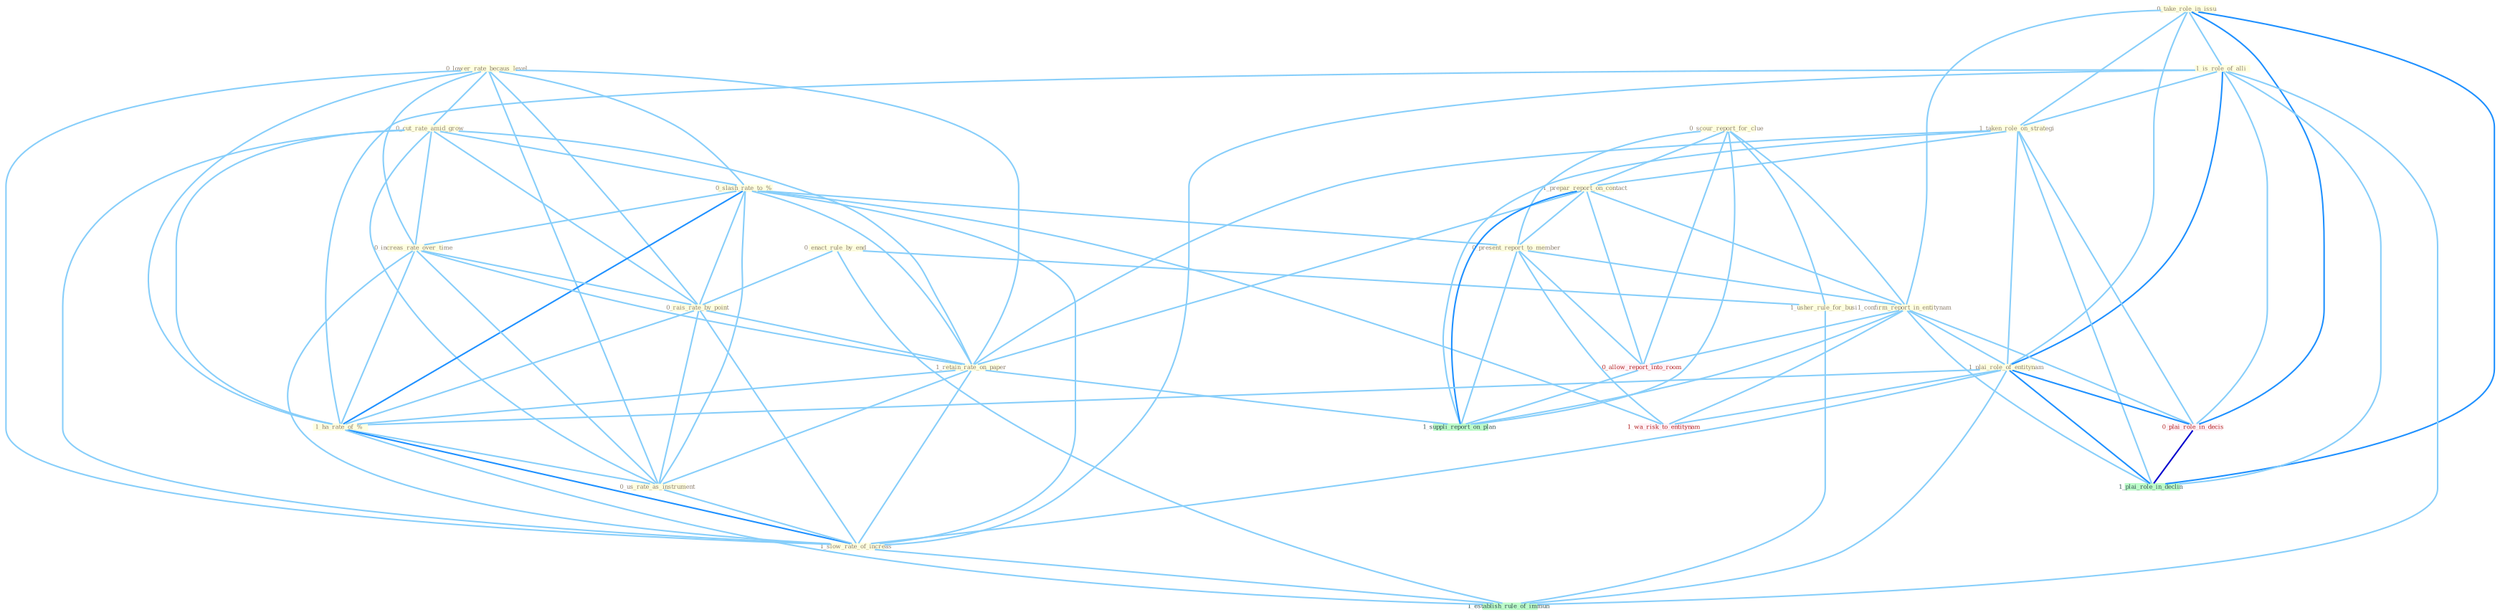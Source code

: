 Graph G{ 
    node
    [shape=polygon,style=filled,width=.5,height=.06,color="#BDFCC9",fixedsize=true,fontsize=4,
    fontcolor="#2f4f4f"];
    {node
    [color="#ffffe0", fontcolor="#8b7d6b"] "0_enact_rule_by_end " "0_lower_rate_becaus_level " "0_cut_rate_amid_grow " "0_slash_rate_to_% " "0_scour_report_for_clue " "0_take_role_in_issu " "1_is_role_of_alli " "1_usher_rule_for_busi " "1_taken_role_on_strategi " "1_prepar_report_on_contact " "0_increas_rate_over_time " "0_present_report_to_member " "0_rais_rate_by_point " "1_confirm_report_in_entitynam " "1_plai_role_of_entitynam " "1_retain_rate_on_paper " "1_ha_rate_of_% " "0_us_rate_as_instrument " "1_slow_rate_of_increas "}
{node [color="#fff0f5", fontcolor="#b22222"] "1_wa_risk_to_entitynam " "0_plai_role_in_decis " "0_allow_report_into_room "}
edge [color="#B0E2FF"];

	"0_enact_rule_by_end " -- "1_usher_rule_for_busi " [w="1", color="#87cefa" ];
	"0_enact_rule_by_end " -- "0_rais_rate_by_point " [w="1", color="#87cefa" ];
	"0_enact_rule_by_end " -- "1_establish_rule_of_immun " [w="1", color="#87cefa" ];
	"0_lower_rate_becaus_level " -- "0_cut_rate_amid_grow " [w="1", color="#87cefa" ];
	"0_lower_rate_becaus_level " -- "0_slash_rate_to_% " [w="1", color="#87cefa" ];
	"0_lower_rate_becaus_level " -- "0_increas_rate_over_time " [w="1", color="#87cefa" ];
	"0_lower_rate_becaus_level " -- "0_rais_rate_by_point " [w="1", color="#87cefa" ];
	"0_lower_rate_becaus_level " -- "1_retain_rate_on_paper " [w="1", color="#87cefa" ];
	"0_lower_rate_becaus_level " -- "1_ha_rate_of_% " [w="1", color="#87cefa" ];
	"0_lower_rate_becaus_level " -- "0_us_rate_as_instrument " [w="1", color="#87cefa" ];
	"0_lower_rate_becaus_level " -- "1_slow_rate_of_increas " [w="1", color="#87cefa" ];
	"0_cut_rate_amid_grow " -- "0_slash_rate_to_% " [w="1", color="#87cefa" ];
	"0_cut_rate_amid_grow " -- "0_increas_rate_over_time " [w="1", color="#87cefa" ];
	"0_cut_rate_amid_grow " -- "0_rais_rate_by_point " [w="1", color="#87cefa" ];
	"0_cut_rate_amid_grow " -- "1_retain_rate_on_paper " [w="1", color="#87cefa" ];
	"0_cut_rate_amid_grow " -- "1_ha_rate_of_% " [w="1", color="#87cefa" ];
	"0_cut_rate_amid_grow " -- "0_us_rate_as_instrument " [w="1", color="#87cefa" ];
	"0_cut_rate_amid_grow " -- "1_slow_rate_of_increas " [w="1", color="#87cefa" ];
	"0_slash_rate_to_% " -- "0_increas_rate_over_time " [w="1", color="#87cefa" ];
	"0_slash_rate_to_% " -- "0_present_report_to_member " [w="1", color="#87cefa" ];
	"0_slash_rate_to_% " -- "0_rais_rate_by_point " [w="1", color="#87cefa" ];
	"0_slash_rate_to_% " -- "1_retain_rate_on_paper " [w="1", color="#87cefa" ];
	"0_slash_rate_to_% " -- "1_ha_rate_of_% " [w="2", color="#1e90ff" , len=0.8];
	"0_slash_rate_to_% " -- "0_us_rate_as_instrument " [w="1", color="#87cefa" ];
	"0_slash_rate_to_% " -- "1_slow_rate_of_increas " [w="1", color="#87cefa" ];
	"0_slash_rate_to_% " -- "1_wa_risk_to_entitynam " [w="1", color="#87cefa" ];
	"0_scour_report_for_clue " -- "1_usher_rule_for_busi " [w="1", color="#87cefa" ];
	"0_scour_report_for_clue " -- "1_prepar_report_on_contact " [w="1", color="#87cefa" ];
	"0_scour_report_for_clue " -- "0_present_report_to_member " [w="1", color="#87cefa" ];
	"0_scour_report_for_clue " -- "1_confirm_report_in_entitynam " [w="1", color="#87cefa" ];
	"0_scour_report_for_clue " -- "0_allow_report_into_room " [w="1", color="#87cefa" ];
	"0_scour_report_for_clue " -- "1_suppli_report_on_plan " [w="1", color="#87cefa" ];
	"0_take_role_in_issu " -- "1_is_role_of_alli " [w="1", color="#87cefa" ];
	"0_take_role_in_issu " -- "1_taken_role_on_strategi " [w="1", color="#87cefa" ];
	"0_take_role_in_issu " -- "1_confirm_report_in_entitynam " [w="1", color="#87cefa" ];
	"0_take_role_in_issu " -- "1_plai_role_of_entitynam " [w="1", color="#87cefa" ];
	"0_take_role_in_issu " -- "0_plai_role_in_decis " [w="2", color="#1e90ff" , len=0.8];
	"0_take_role_in_issu " -- "1_plai_role_in_declin " [w="2", color="#1e90ff" , len=0.8];
	"1_is_role_of_alli " -- "1_taken_role_on_strategi " [w="1", color="#87cefa" ];
	"1_is_role_of_alli " -- "1_plai_role_of_entitynam " [w="2", color="#1e90ff" , len=0.8];
	"1_is_role_of_alli " -- "1_ha_rate_of_% " [w="1", color="#87cefa" ];
	"1_is_role_of_alli " -- "1_slow_rate_of_increas " [w="1", color="#87cefa" ];
	"1_is_role_of_alli " -- "0_plai_role_in_decis " [w="1", color="#87cefa" ];
	"1_is_role_of_alli " -- "1_establish_rule_of_immun " [w="1", color="#87cefa" ];
	"1_is_role_of_alli " -- "1_plai_role_in_declin " [w="1", color="#87cefa" ];
	"1_usher_rule_for_busi " -- "1_establish_rule_of_immun " [w="1", color="#87cefa" ];
	"1_taken_role_on_strategi " -- "1_prepar_report_on_contact " [w="1", color="#87cefa" ];
	"1_taken_role_on_strategi " -- "1_plai_role_of_entitynam " [w="1", color="#87cefa" ];
	"1_taken_role_on_strategi " -- "1_retain_rate_on_paper " [w="1", color="#87cefa" ];
	"1_taken_role_on_strategi " -- "0_plai_role_in_decis " [w="1", color="#87cefa" ];
	"1_taken_role_on_strategi " -- "1_plai_role_in_declin " [w="1", color="#87cefa" ];
	"1_taken_role_on_strategi " -- "1_suppli_report_on_plan " [w="1", color="#87cefa" ];
	"1_prepar_report_on_contact " -- "0_present_report_to_member " [w="1", color="#87cefa" ];
	"1_prepar_report_on_contact " -- "1_confirm_report_in_entitynam " [w="1", color="#87cefa" ];
	"1_prepar_report_on_contact " -- "1_retain_rate_on_paper " [w="1", color="#87cefa" ];
	"1_prepar_report_on_contact " -- "0_allow_report_into_room " [w="1", color="#87cefa" ];
	"1_prepar_report_on_contact " -- "1_suppli_report_on_plan " [w="2", color="#1e90ff" , len=0.8];
	"0_increas_rate_over_time " -- "0_rais_rate_by_point " [w="1", color="#87cefa" ];
	"0_increas_rate_over_time " -- "1_retain_rate_on_paper " [w="1", color="#87cefa" ];
	"0_increas_rate_over_time " -- "1_ha_rate_of_% " [w="1", color="#87cefa" ];
	"0_increas_rate_over_time " -- "0_us_rate_as_instrument " [w="1", color="#87cefa" ];
	"0_increas_rate_over_time " -- "1_slow_rate_of_increas " [w="1", color="#87cefa" ];
	"0_present_report_to_member " -- "1_confirm_report_in_entitynam " [w="1", color="#87cefa" ];
	"0_present_report_to_member " -- "1_wa_risk_to_entitynam " [w="1", color="#87cefa" ];
	"0_present_report_to_member " -- "0_allow_report_into_room " [w="1", color="#87cefa" ];
	"0_present_report_to_member " -- "1_suppli_report_on_plan " [w="1", color="#87cefa" ];
	"0_rais_rate_by_point " -- "1_retain_rate_on_paper " [w="1", color="#87cefa" ];
	"0_rais_rate_by_point " -- "1_ha_rate_of_% " [w="1", color="#87cefa" ];
	"0_rais_rate_by_point " -- "0_us_rate_as_instrument " [w="1", color="#87cefa" ];
	"0_rais_rate_by_point " -- "1_slow_rate_of_increas " [w="1", color="#87cefa" ];
	"1_confirm_report_in_entitynam " -- "1_plai_role_of_entitynam " [w="1", color="#87cefa" ];
	"1_confirm_report_in_entitynam " -- "1_wa_risk_to_entitynam " [w="1", color="#87cefa" ];
	"1_confirm_report_in_entitynam " -- "0_plai_role_in_decis " [w="1", color="#87cefa" ];
	"1_confirm_report_in_entitynam " -- "1_plai_role_in_declin " [w="1", color="#87cefa" ];
	"1_confirm_report_in_entitynam " -- "0_allow_report_into_room " [w="1", color="#87cefa" ];
	"1_confirm_report_in_entitynam " -- "1_suppli_report_on_plan " [w="1", color="#87cefa" ];
	"1_plai_role_of_entitynam " -- "1_ha_rate_of_% " [w="1", color="#87cefa" ];
	"1_plai_role_of_entitynam " -- "1_slow_rate_of_increas " [w="1", color="#87cefa" ];
	"1_plai_role_of_entitynam " -- "1_wa_risk_to_entitynam " [w="1", color="#87cefa" ];
	"1_plai_role_of_entitynam " -- "0_plai_role_in_decis " [w="2", color="#1e90ff" , len=0.8];
	"1_plai_role_of_entitynam " -- "1_establish_rule_of_immun " [w="1", color="#87cefa" ];
	"1_plai_role_of_entitynam " -- "1_plai_role_in_declin " [w="2", color="#1e90ff" , len=0.8];
	"1_retain_rate_on_paper " -- "1_ha_rate_of_% " [w="1", color="#87cefa" ];
	"1_retain_rate_on_paper " -- "0_us_rate_as_instrument " [w="1", color="#87cefa" ];
	"1_retain_rate_on_paper " -- "1_slow_rate_of_increas " [w="1", color="#87cefa" ];
	"1_retain_rate_on_paper " -- "1_suppli_report_on_plan " [w="1", color="#87cefa" ];
	"1_ha_rate_of_% " -- "0_us_rate_as_instrument " [w="1", color="#87cefa" ];
	"1_ha_rate_of_% " -- "1_slow_rate_of_increas " [w="2", color="#1e90ff" , len=0.8];
	"1_ha_rate_of_% " -- "1_establish_rule_of_immun " [w="1", color="#87cefa" ];
	"0_us_rate_as_instrument " -- "1_slow_rate_of_increas " [w="1", color="#87cefa" ];
	"1_slow_rate_of_increas " -- "1_establish_rule_of_immun " [w="1", color="#87cefa" ];
	"0_plai_role_in_decis " -- "1_plai_role_in_declin " [w="3", color="#0000cd" , len=0.6];
	"0_allow_report_into_room " -- "1_suppli_report_on_plan " [w="1", color="#87cefa" ];
}